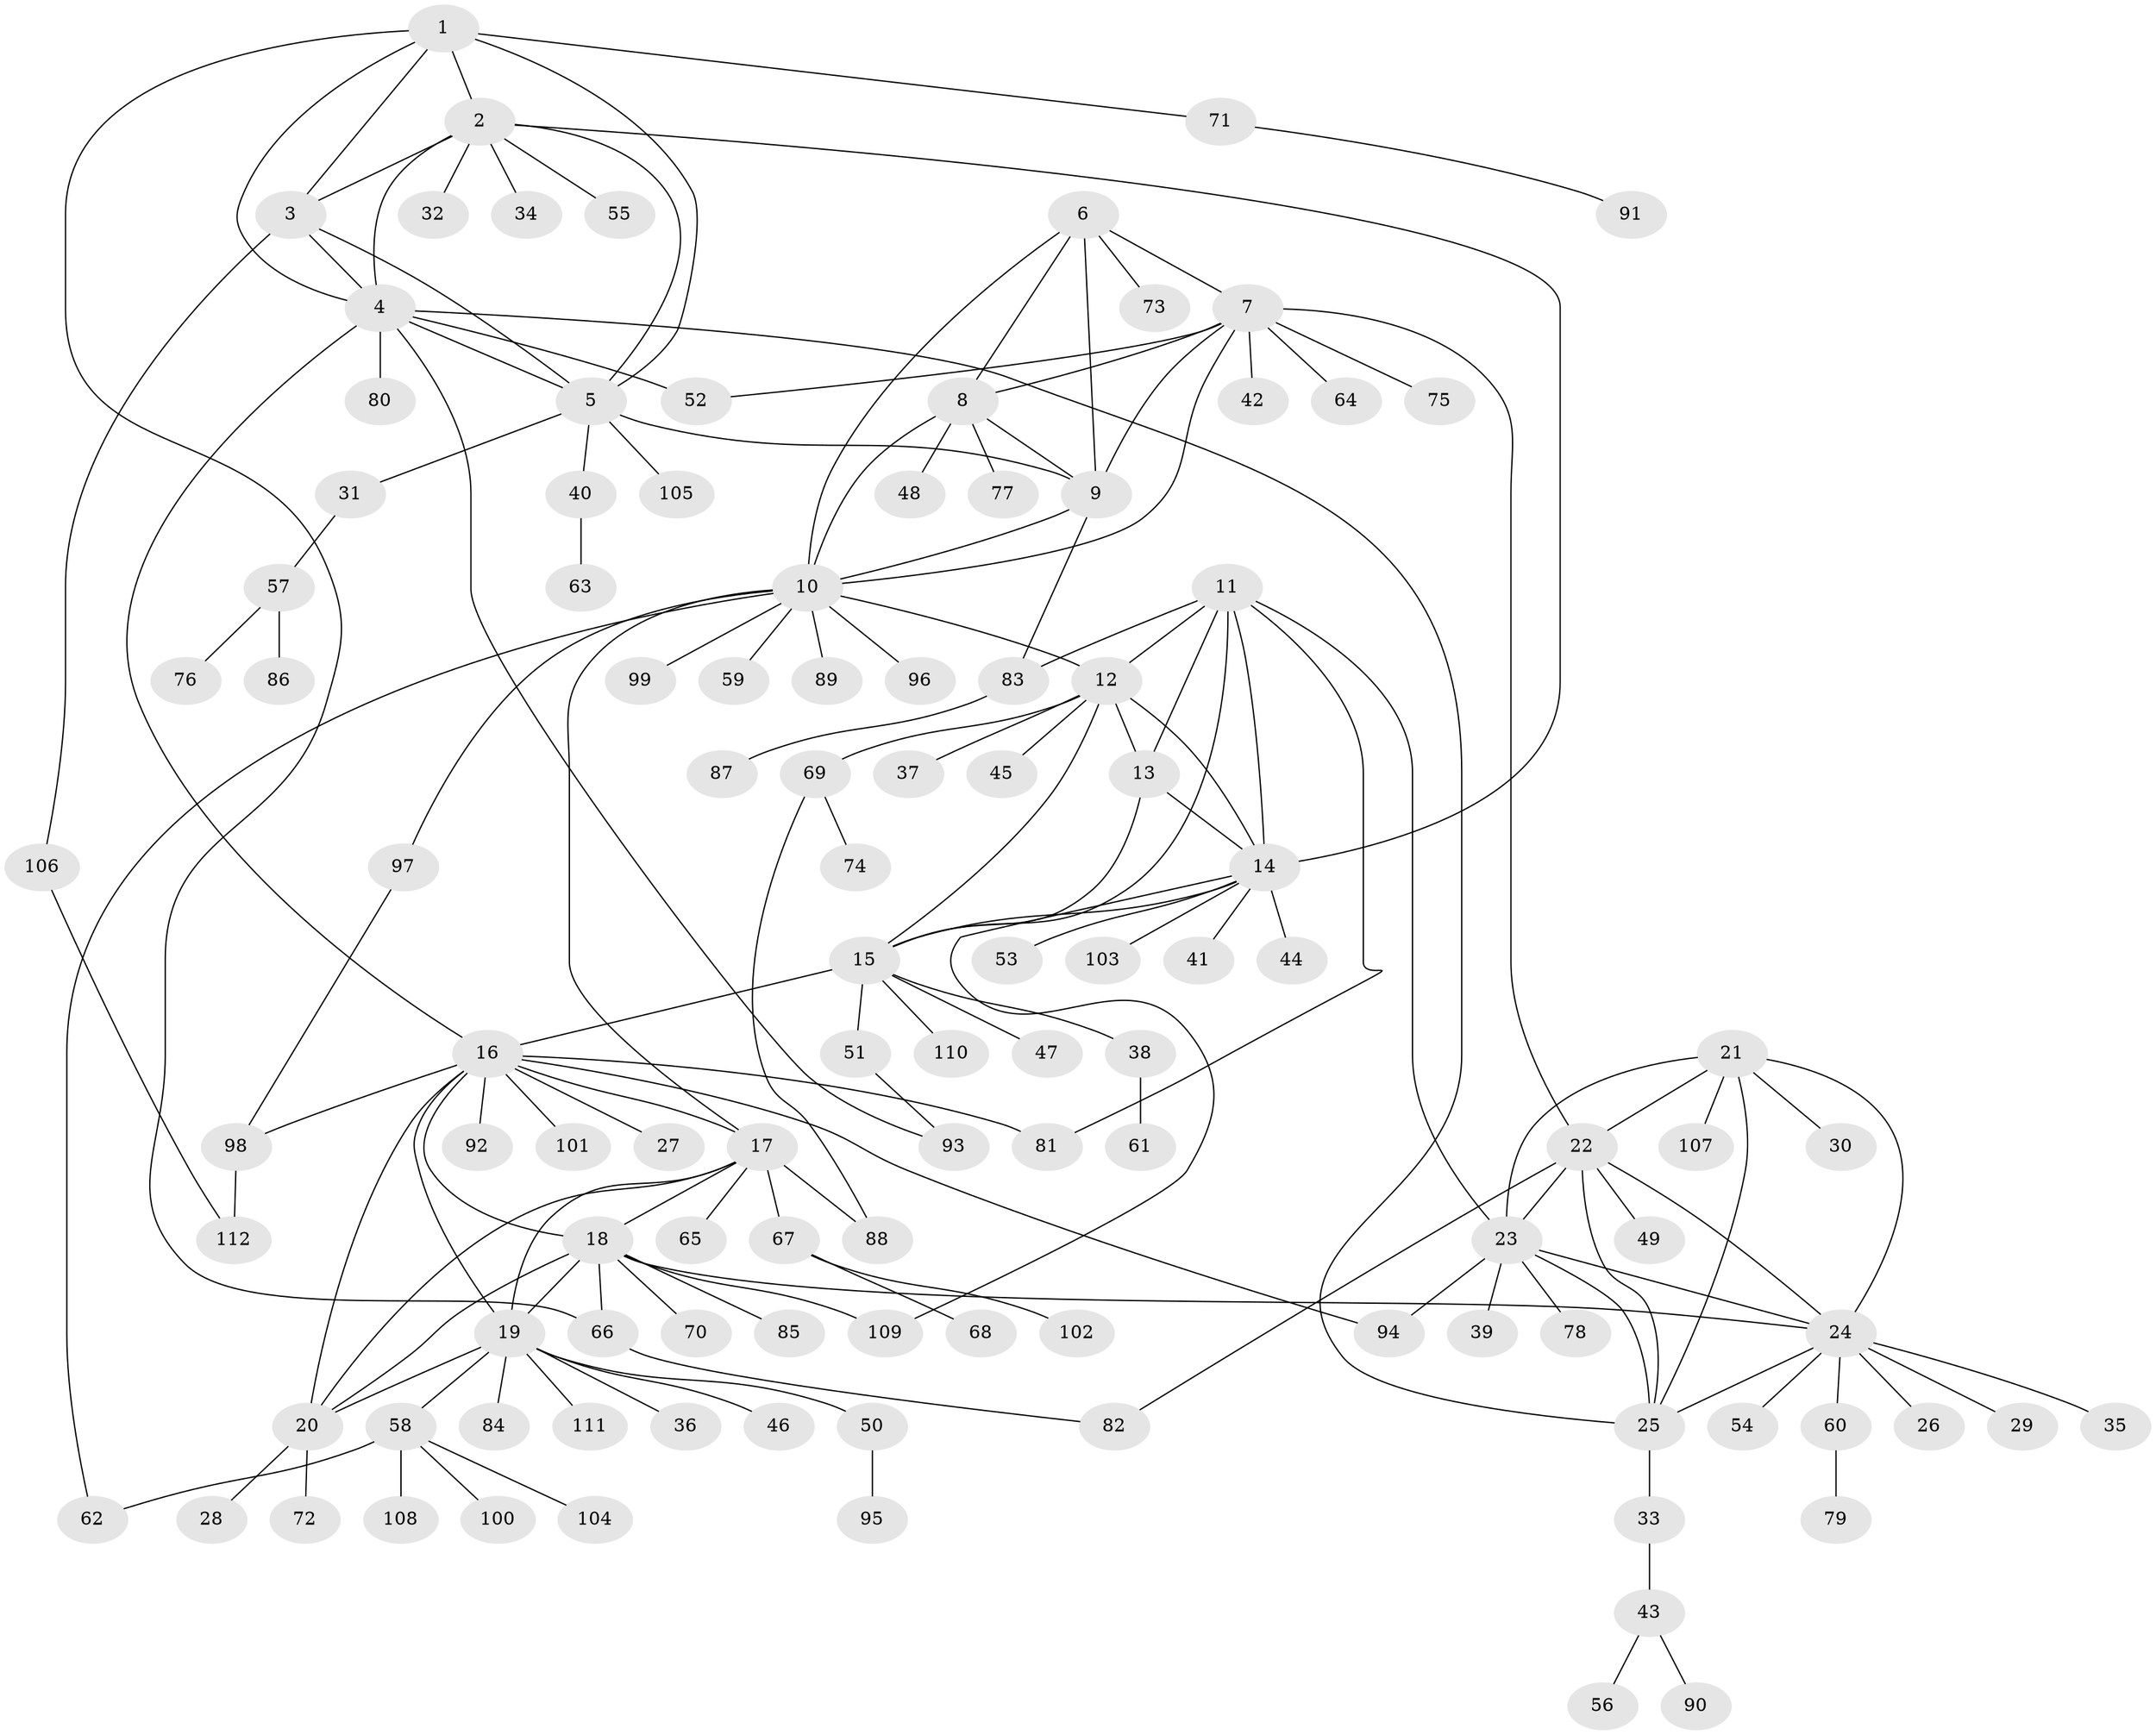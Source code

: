 // Generated by graph-tools (version 1.1) at 2025/15/03/09/25 04:15:56]
// undirected, 112 vertices, 159 edges
graph export_dot {
graph [start="1"]
  node [color=gray90,style=filled];
  1;
  2;
  3;
  4;
  5;
  6;
  7;
  8;
  9;
  10;
  11;
  12;
  13;
  14;
  15;
  16;
  17;
  18;
  19;
  20;
  21;
  22;
  23;
  24;
  25;
  26;
  27;
  28;
  29;
  30;
  31;
  32;
  33;
  34;
  35;
  36;
  37;
  38;
  39;
  40;
  41;
  42;
  43;
  44;
  45;
  46;
  47;
  48;
  49;
  50;
  51;
  52;
  53;
  54;
  55;
  56;
  57;
  58;
  59;
  60;
  61;
  62;
  63;
  64;
  65;
  66;
  67;
  68;
  69;
  70;
  71;
  72;
  73;
  74;
  75;
  76;
  77;
  78;
  79;
  80;
  81;
  82;
  83;
  84;
  85;
  86;
  87;
  88;
  89;
  90;
  91;
  92;
  93;
  94;
  95;
  96;
  97;
  98;
  99;
  100;
  101;
  102;
  103;
  104;
  105;
  106;
  107;
  108;
  109;
  110;
  111;
  112;
  1 -- 2;
  1 -- 3;
  1 -- 4;
  1 -- 5;
  1 -- 66;
  1 -- 71;
  2 -- 3;
  2 -- 4;
  2 -- 5;
  2 -- 14;
  2 -- 32;
  2 -- 34;
  2 -- 55;
  3 -- 4;
  3 -- 5;
  3 -- 106;
  4 -- 5;
  4 -- 16;
  4 -- 25;
  4 -- 52;
  4 -- 80;
  4 -- 93;
  5 -- 9;
  5 -- 31;
  5 -- 40;
  5 -- 105;
  6 -- 7;
  6 -- 8;
  6 -- 9;
  6 -- 10;
  6 -- 73;
  7 -- 8;
  7 -- 9;
  7 -- 10;
  7 -- 22;
  7 -- 42;
  7 -- 52;
  7 -- 64;
  7 -- 75;
  8 -- 9;
  8 -- 10;
  8 -- 48;
  8 -- 77;
  9 -- 10;
  9 -- 83;
  10 -- 12;
  10 -- 17;
  10 -- 59;
  10 -- 62;
  10 -- 89;
  10 -- 96;
  10 -- 97;
  10 -- 99;
  11 -- 12;
  11 -- 13;
  11 -- 14;
  11 -- 15;
  11 -- 23;
  11 -- 81;
  11 -- 83;
  12 -- 13;
  12 -- 14;
  12 -- 15;
  12 -- 37;
  12 -- 45;
  12 -- 69;
  13 -- 14;
  13 -- 15;
  14 -- 15;
  14 -- 41;
  14 -- 44;
  14 -- 53;
  14 -- 103;
  14 -- 109;
  15 -- 16;
  15 -- 38;
  15 -- 47;
  15 -- 51;
  15 -- 110;
  16 -- 17;
  16 -- 18;
  16 -- 19;
  16 -- 20;
  16 -- 27;
  16 -- 81;
  16 -- 92;
  16 -- 94;
  16 -- 98;
  16 -- 101;
  17 -- 18;
  17 -- 19;
  17 -- 20;
  17 -- 65;
  17 -- 67;
  17 -- 88;
  18 -- 19;
  18 -- 20;
  18 -- 24;
  18 -- 66;
  18 -- 70;
  18 -- 85;
  18 -- 109;
  19 -- 20;
  19 -- 36;
  19 -- 46;
  19 -- 50;
  19 -- 58;
  19 -- 84;
  19 -- 111;
  20 -- 28;
  20 -- 72;
  21 -- 22;
  21 -- 23;
  21 -- 24;
  21 -- 25;
  21 -- 30;
  21 -- 107;
  22 -- 23;
  22 -- 24;
  22 -- 25;
  22 -- 49;
  22 -- 82;
  23 -- 24;
  23 -- 25;
  23 -- 39;
  23 -- 78;
  23 -- 94;
  24 -- 25;
  24 -- 26;
  24 -- 29;
  24 -- 35;
  24 -- 54;
  24 -- 60;
  25 -- 33;
  31 -- 57;
  33 -- 43;
  38 -- 61;
  40 -- 63;
  43 -- 56;
  43 -- 90;
  50 -- 95;
  51 -- 93;
  57 -- 76;
  57 -- 86;
  58 -- 62;
  58 -- 100;
  58 -- 104;
  58 -- 108;
  60 -- 79;
  66 -- 82;
  67 -- 68;
  67 -- 102;
  69 -- 74;
  69 -- 88;
  71 -- 91;
  83 -- 87;
  97 -- 98;
  98 -- 112;
  106 -- 112;
}
